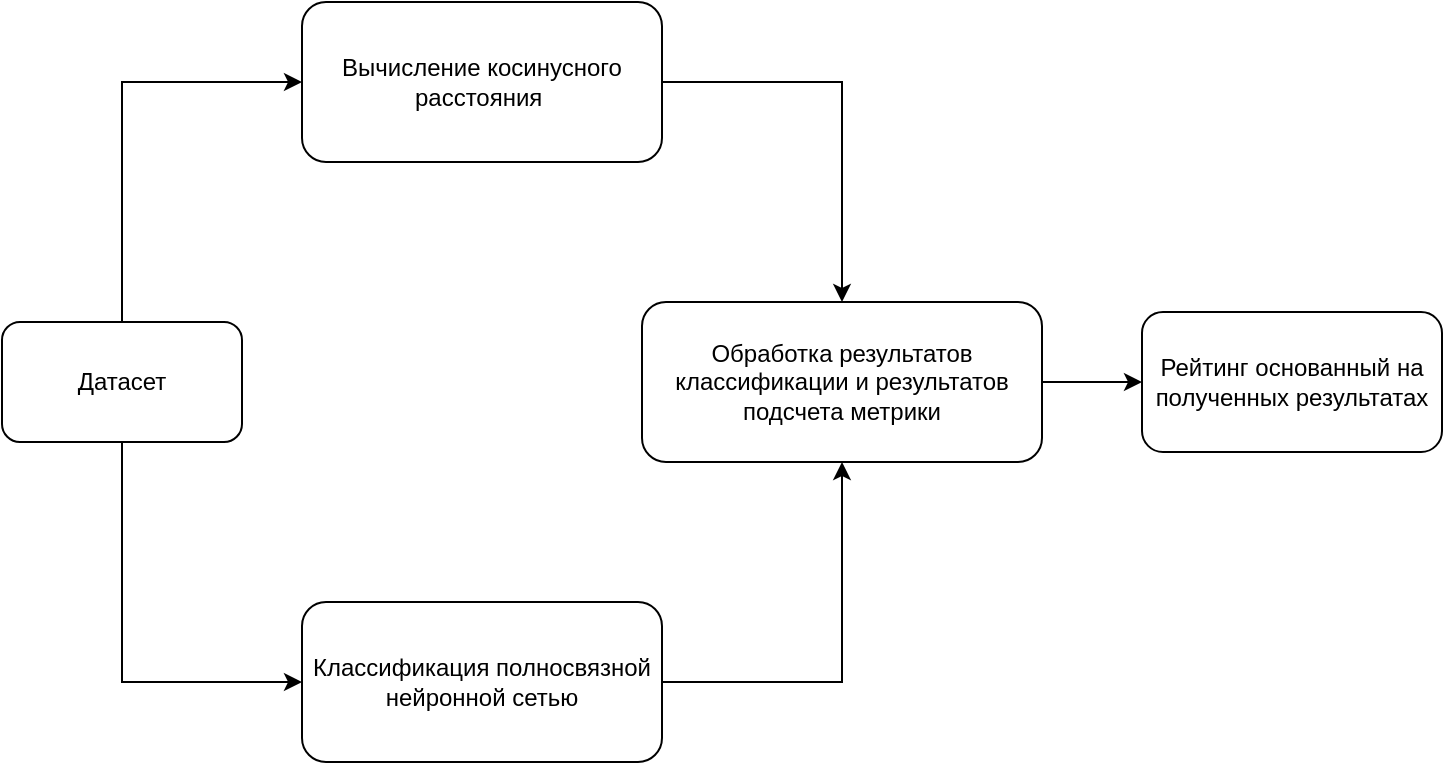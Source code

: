 <mxfile version="21.2.2" type="github">
  <diagram name="Страница 1" id="IcxmnfmYhnehTO9_9P7T">
    <mxGraphModel dx="989" dy="529" grid="1" gridSize="10" guides="1" tooltips="1" connect="1" arrows="1" fold="1" page="1" pageScale="1" pageWidth="827" pageHeight="1169" math="0" shadow="0">
      <root>
        <mxCell id="0" />
        <mxCell id="1" parent="0" />
        <mxCell id="jlWjaLv-AGQAPDDYFnN8-1" value="Датасет" style="rounded=1;whiteSpace=wrap;html=1;" parent="1" vertex="1">
          <mxGeometry x="40" y="280" width="120" height="60" as="geometry" />
        </mxCell>
        <mxCell id="jlWjaLv-AGQAPDDYFnN8-2" value="Классификация полносвязной нейронной сетью" style="rounded=1;whiteSpace=wrap;html=1;" parent="1" vertex="1">
          <mxGeometry x="190" y="420" width="180" height="80" as="geometry" />
        </mxCell>
        <mxCell id="jlWjaLv-AGQAPDDYFnN8-3" value="Вычисление косинусного расстояния&amp;nbsp;" style="rounded=1;whiteSpace=wrap;html=1;" parent="1" vertex="1">
          <mxGeometry x="190" y="120" width="180" height="80" as="geometry" />
        </mxCell>
        <mxCell id="jlWjaLv-AGQAPDDYFnN8-5" value="Обработка результатов классификации и результатов подсчета метрики" style="rounded=1;whiteSpace=wrap;html=1;" parent="1" vertex="1">
          <mxGeometry x="360" y="270" width="200" height="80" as="geometry" />
        </mxCell>
        <mxCell id="jlWjaLv-AGQAPDDYFnN8-6" value="Рейтинг основанный на полученных результатах" style="rounded=1;whiteSpace=wrap;html=1;" parent="1" vertex="1">
          <mxGeometry x="610" y="275" width="150" height="70" as="geometry" />
        </mxCell>
        <mxCell id="jlWjaLv-AGQAPDDYFnN8-10" value="" style="endArrow=classic;html=1;rounded=0;exitX=1;exitY=0.5;exitDx=0;exitDy=0;entryX=0.5;entryY=1;entryDx=0;entryDy=0;" parent="1" source="jlWjaLv-AGQAPDDYFnN8-2" target="jlWjaLv-AGQAPDDYFnN8-5" edge="1">
          <mxGeometry width="50" height="50" relative="1" as="geometry">
            <mxPoint x="120" y="620" as="sourcePoint" />
            <mxPoint x="170" y="570" as="targetPoint" />
            <Array as="points">
              <mxPoint x="460" y="460" />
            </Array>
          </mxGeometry>
        </mxCell>
        <mxCell id="jlWjaLv-AGQAPDDYFnN8-11" value="" style="endArrow=classic;html=1;rounded=0;exitX=1;exitY=0.5;exitDx=0;exitDy=0;entryX=0.5;entryY=0;entryDx=0;entryDy=0;" parent="1" target="jlWjaLv-AGQAPDDYFnN8-5" edge="1" source="jlWjaLv-AGQAPDDYFnN8-3">
          <mxGeometry width="50" height="50" relative="1" as="geometry">
            <mxPoint x="450" y="520" as="sourcePoint" />
            <mxPoint x="410" y="640" as="targetPoint" />
            <Array as="points">
              <mxPoint x="460" y="160" />
            </Array>
          </mxGeometry>
        </mxCell>
        <mxCell id="jlWjaLv-AGQAPDDYFnN8-12" value="" style="endArrow=classic;html=1;rounded=0;entryX=0;entryY=0.5;entryDx=0;entryDy=0;" parent="1" target="jlWjaLv-AGQAPDDYFnN8-2" edge="1">
          <mxGeometry width="50" height="50" relative="1" as="geometry">
            <mxPoint x="100" y="340" as="sourcePoint" />
            <mxPoint x="330" y="370" as="targetPoint" />
            <Array as="points">
              <mxPoint x="100" y="460" />
            </Array>
          </mxGeometry>
        </mxCell>
        <mxCell id="jlWjaLv-AGQAPDDYFnN8-13" value="" style="endArrow=classic;html=1;rounded=0;exitX=1;exitY=0.5;exitDx=0;exitDy=0;entryX=0;entryY=0.5;entryDx=0;entryDy=0;" parent="1" source="jlWjaLv-AGQAPDDYFnN8-5" target="jlWjaLv-AGQAPDDYFnN8-6" edge="1">
          <mxGeometry width="50" height="50" relative="1" as="geometry">
            <mxPoint x="290" y="750" as="sourcePoint" />
            <mxPoint x="340" y="700" as="targetPoint" />
          </mxGeometry>
        </mxCell>
        <mxCell id="jlWjaLv-AGQAPDDYFnN8-14" value="" style="endArrow=classic;html=1;rounded=0;entryX=0;entryY=0.5;entryDx=0;entryDy=0;" parent="1" source="jlWjaLv-AGQAPDDYFnN8-1" target="jlWjaLv-AGQAPDDYFnN8-3" edge="1">
          <mxGeometry width="50" height="50" relative="1" as="geometry">
            <mxPoint x="414" y="380" as="sourcePoint" />
            <mxPoint x="464" y="330" as="targetPoint" />
            <Array as="points">
              <mxPoint x="100" y="160" />
            </Array>
          </mxGeometry>
        </mxCell>
      </root>
    </mxGraphModel>
  </diagram>
</mxfile>
